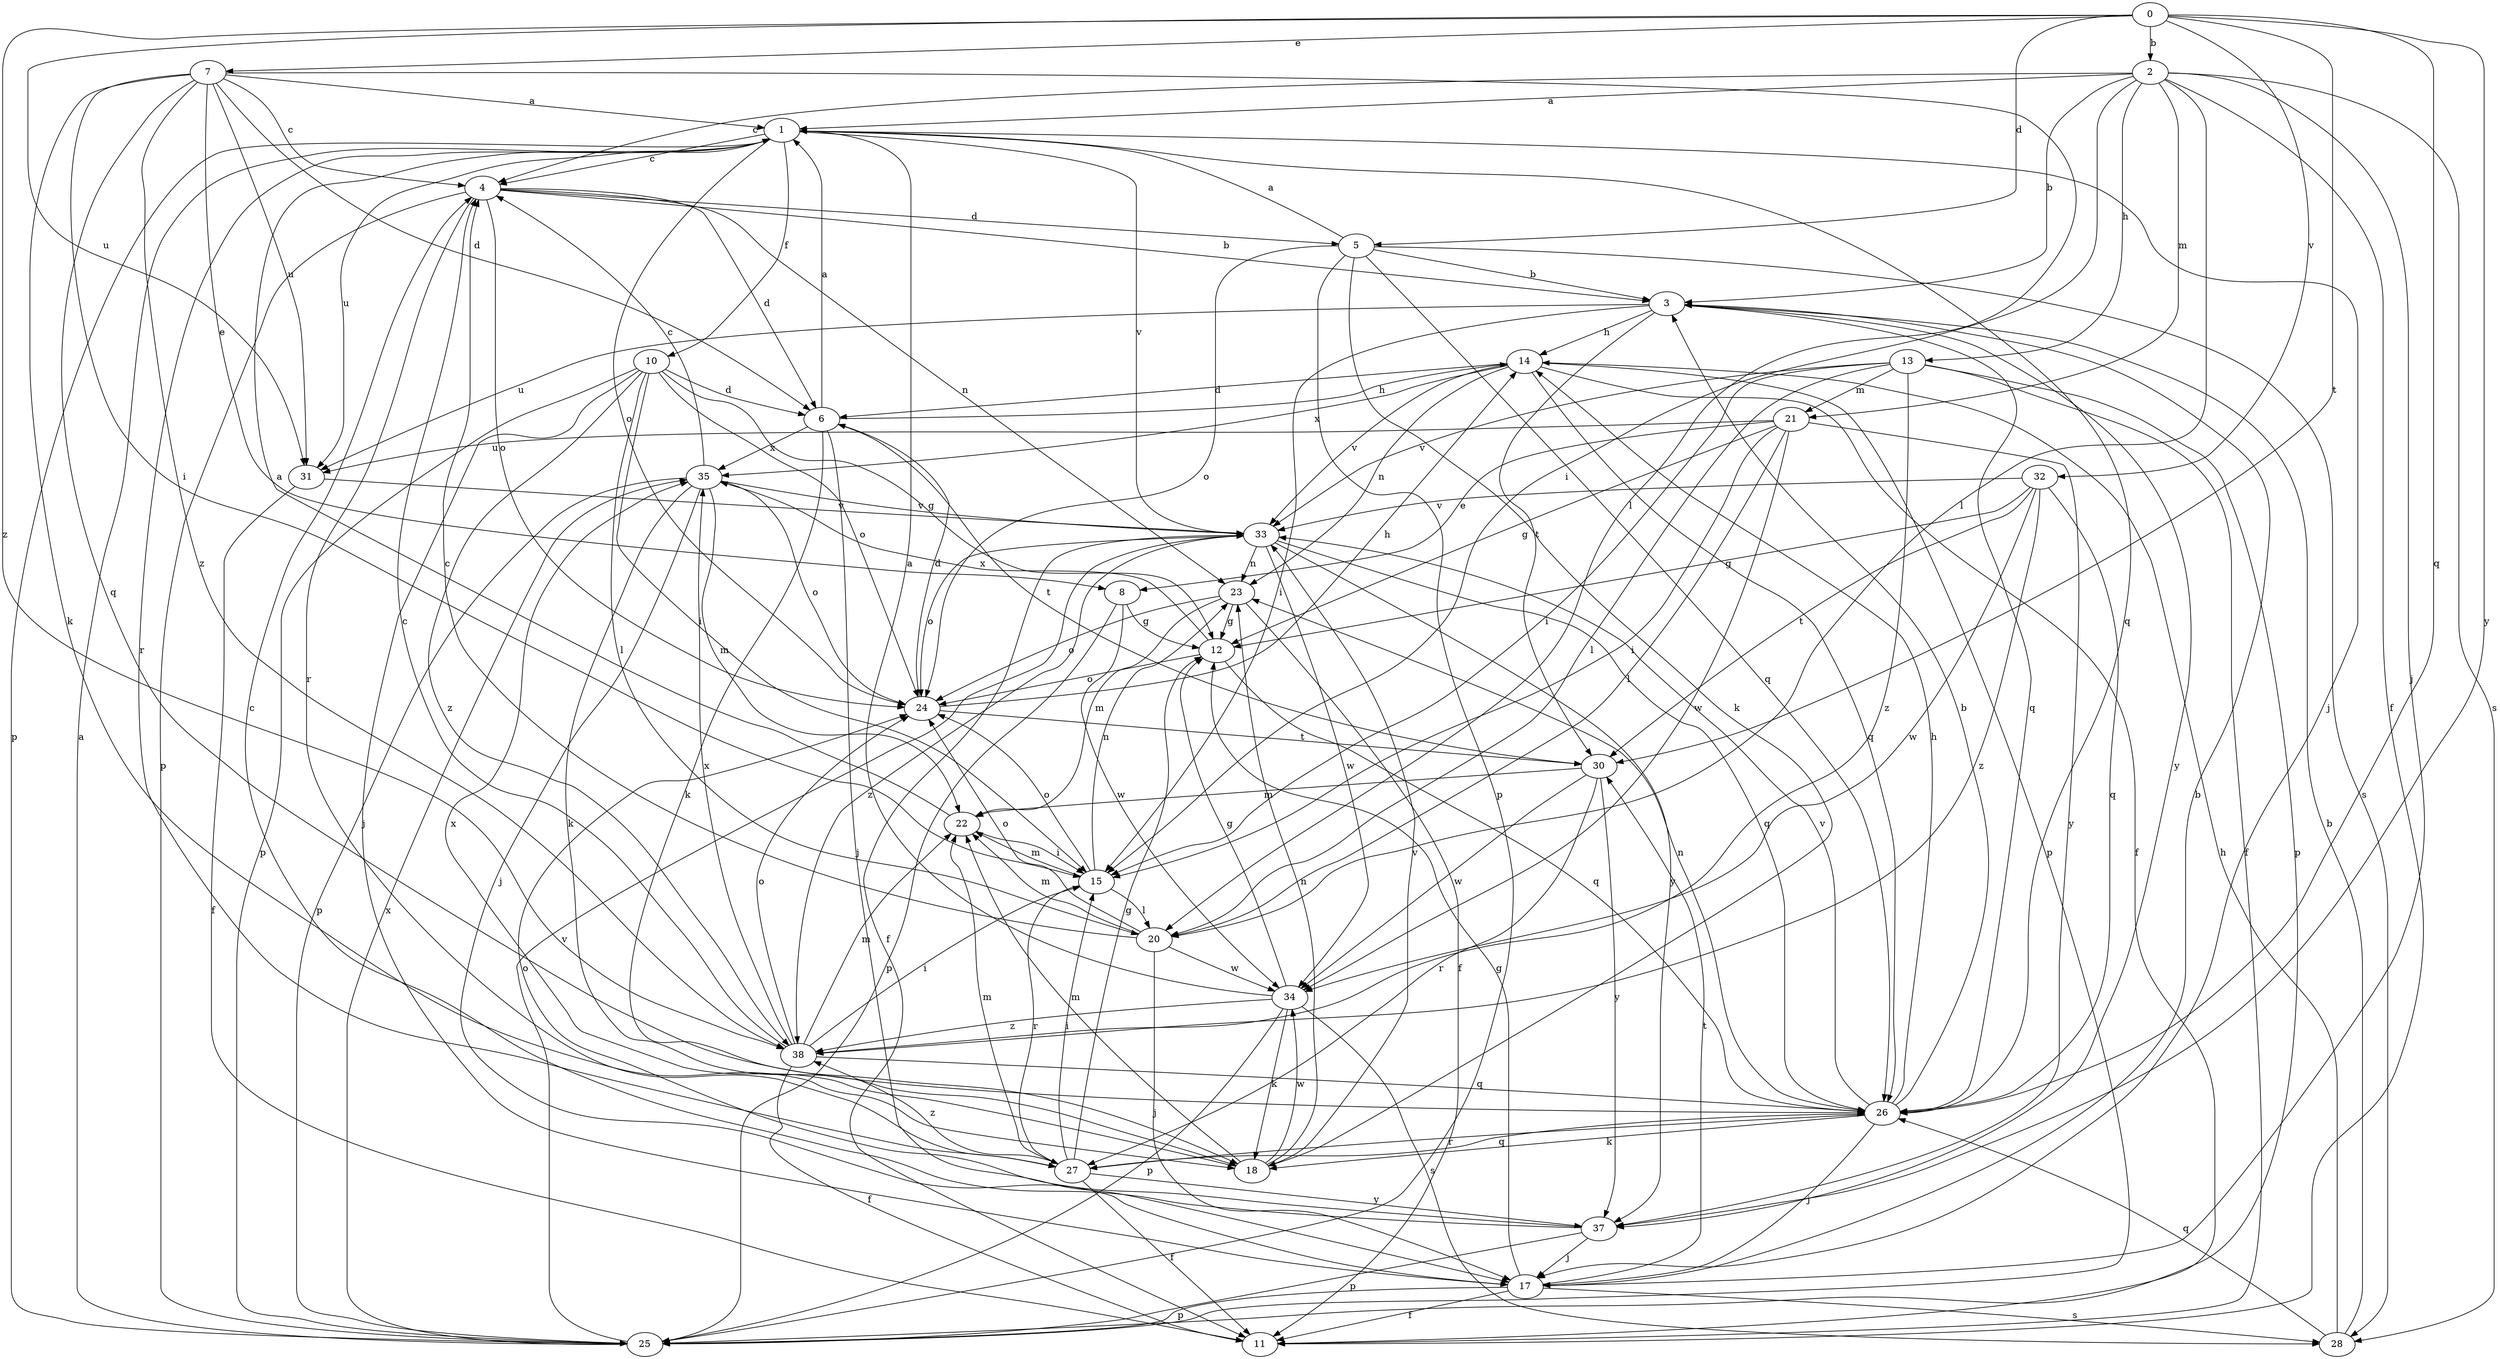 strict digraph  {
0;
1;
2;
3;
4;
5;
6;
7;
8;
10;
11;
12;
13;
14;
15;
17;
18;
20;
21;
22;
23;
24;
25;
26;
27;
28;
30;
31;
32;
33;
34;
35;
37;
38;
0 -> 2  [label=b];
0 -> 5  [label=d];
0 -> 7  [label=e];
0 -> 26  [label=q];
0 -> 30  [label=t];
0 -> 31  [label=u];
0 -> 32  [label=v];
0 -> 37  [label=y];
0 -> 38  [label=z];
1 -> 4  [label=c];
1 -> 10  [label=f];
1 -> 17  [label=j];
1 -> 24  [label=o];
1 -> 25  [label=p];
1 -> 26  [label=q];
1 -> 27  [label=r];
1 -> 31  [label=u];
1 -> 33  [label=v];
2 -> 1  [label=a];
2 -> 3  [label=b];
2 -> 4  [label=c];
2 -> 11  [label=f];
2 -> 13  [label=h];
2 -> 15  [label=i];
2 -> 17  [label=j];
2 -> 20  [label=l];
2 -> 21  [label=m];
2 -> 28  [label=s];
3 -> 14  [label=h];
3 -> 15  [label=i];
3 -> 26  [label=q];
3 -> 30  [label=t];
3 -> 31  [label=u];
3 -> 37  [label=y];
4 -> 3  [label=b];
4 -> 5  [label=d];
4 -> 6  [label=d];
4 -> 23  [label=n];
4 -> 24  [label=o];
4 -> 25  [label=p];
4 -> 27  [label=r];
5 -> 1  [label=a];
5 -> 3  [label=b];
5 -> 18  [label=k];
5 -> 24  [label=o];
5 -> 25  [label=p];
5 -> 26  [label=q];
5 -> 28  [label=s];
6 -> 1  [label=a];
6 -> 14  [label=h];
6 -> 17  [label=j];
6 -> 18  [label=k];
6 -> 30  [label=t];
6 -> 35  [label=x];
7 -> 1  [label=a];
7 -> 4  [label=c];
7 -> 6  [label=d];
7 -> 8  [label=e];
7 -> 15  [label=i];
7 -> 18  [label=k];
7 -> 20  [label=l];
7 -> 26  [label=q];
7 -> 31  [label=u];
7 -> 38  [label=z];
8 -> 12  [label=g];
8 -> 25  [label=p];
8 -> 34  [label=w];
10 -> 6  [label=d];
10 -> 12  [label=g];
10 -> 15  [label=i];
10 -> 17  [label=j];
10 -> 20  [label=l];
10 -> 24  [label=o];
10 -> 25  [label=p];
10 -> 38  [label=z];
12 -> 24  [label=o];
12 -> 26  [label=q];
12 -> 35  [label=x];
13 -> 11  [label=f];
13 -> 15  [label=i];
13 -> 20  [label=l];
13 -> 21  [label=m];
13 -> 25  [label=p];
13 -> 33  [label=v];
13 -> 38  [label=z];
14 -> 6  [label=d];
14 -> 11  [label=f];
14 -> 23  [label=n];
14 -> 25  [label=p];
14 -> 26  [label=q];
14 -> 33  [label=v];
14 -> 35  [label=x];
15 -> 20  [label=l];
15 -> 22  [label=m];
15 -> 23  [label=n];
15 -> 24  [label=o];
15 -> 27  [label=r];
17 -> 3  [label=b];
17 -> 11  [label=f];
17 -> 12  [label=g];
17 -> 25  [label=p];
17 -> 28  [label=s];
17 -> 30  [label=t];
18 -> 22  [label=m];
18 -> 23  [label=n];
18 -> 33  [label=v];
18 -> 34  [label=w];
18 -> 35  [label=x];
20 -> 4  [label=c];
20 -> 17  [label=j];
20 -> 22  [label=m];
20 -> 24  [label=o];
20 -> 34  [label=w];
21 -> 8  [label=e];
21 -> 12  [label=g];
21 -> 15  [label=i];
21 -> 20  [label=l];
21 -> 31  [label=u];
21 -> 34  [label=w];
21 -> 37  [label=y];
22 -> 1  [label=a];
22 -> 15  [label=i];
23 -> 11  [label=f];
23 -> 12  [label=g];
23 -> 22  [label=m];
23 -> 24  [label=o];
24 -> 6  [label=d];
24 -> 14  [label=h];
24 -> 30  [label=t];
25 -> 1  [label=a];
25 -> 33  [label=v];
25 -> 35  [label=x];
26 -> 3  [label=b];
26 -> 14  [label=h];
26 -> 17  [label=j];
26 -> 18  [label=k];
26 -> 23  [label=n];
26 -> 27  [label=r];
26 -> 33  [label=v];
27 -> 11  [label=f];
27 -> 12  [label=g];
27 -> 15  [label=i];
27 -> 22  [label=m];
27 -> 26  [label=q];
27 -> 37  [label=y];
27 -> 38  [label=z];
28 -> 3  [label=b];
28 -> 14  [label=h];
28 -> 26  [label=q];
30 -> 22  [label=m];
30 -> 27  [label=r];
30 -> 34  [label=w];
30 -> 37  [label=y];
31 -> 11  [label=f];
31 -> 33  [label=v];
32 -> 12  [label=g];
32 -> 26  [label=q];
32 -> 30  [label=t];
32 -> 33  [label=v];
32 -> 34  [label=w];
32 -> 38  [label=z];
33 -> 11  [label=f];
33 -> 23  [label=n];
33 -> 24  [label=o];
33 -> 26  [label=q];
33 -> 34  [label=w];
33 -> 37  [label=y];
33 -> 38  [label=z];
34 -> 1  [label=a];
34 -> 12  [label=g];
34 -> 18  [label=k];
34 -> 25  [label=p];
34 -> 28  [label=s];
34 -> 38  [label=z];
35 -> 4  [label=c];
35 -> 17  [label=j];
35 -> 18  [label=k];
35 -> 22  [label=m];
35 -> 24  [label=o];
35 -> 25  [label=p];
35 -> 33  [label=v];
37 -> 4  [label=c];
37 -> 17  [label=j];
37 -> 24  [label=o];
37 -> 25  [label=p];
38 -> 4  [label=c];
38 -> 11  [label=f];
38 -> 15  [label=i];
38 -> 22  [label=m];
38 -> 24  [label=o];
38 -> 26  [label=q];
38 -> 35  [label=x];
}
